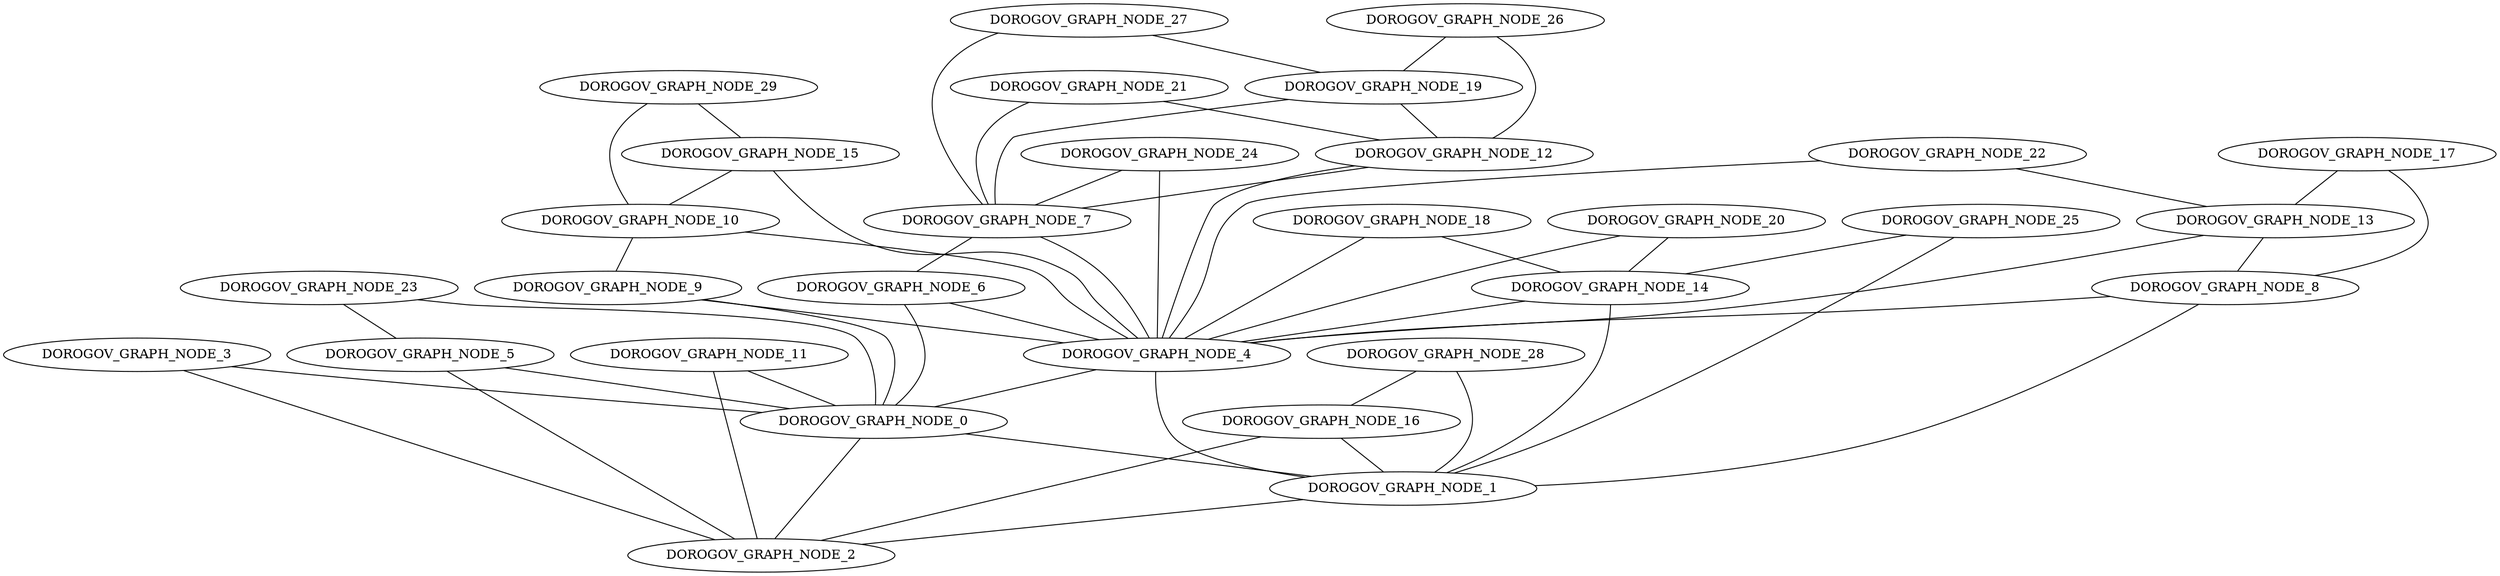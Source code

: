 graph DOROGOV_GRAPH{
DOROGOV_GRAPH_NODE_0 -- DOROGOV_GRAPH_NODE_1;
DOROGOV_GRAPH_NODE_1 -- DOROGOV_GRAPH_NODE_2;
DOROGOV_GRAPH_NODE_2 -- DOROGOV_GRAPH_NODE_0;
DOROGOV_GRAPH_NODE_3 -- DOROGOV_GRAPH_NODE_2;
DOROGOV_GRAPH_NODE_3 -- DOROGOV_GRAPH_NODE_0;
DOROGOV_GRAPH_NODE_4 -- DOROGOV_GRAPH_NODE_0;
DOROGOV_GRAPH_NODE_4 -- DOROGOV_GRAPH_NODE_1;
DOROGOV_GRAPH_NODE_5 -- DOROGOV_GRAPH_NODE_2;
DOROGOV_GRAPH_NODE_5 -- DOROGOV_GRAPH_NODE_0;
DOROGOV_GRAPH_NODE_6 -- DOROGOV_GRAPH_NODE_4;
DOROGOV_GRAPH_NODE_6 -- DOROGOV_GRAPH_NODE_0;
DOROGOV_GRAPH_NODE_7 -- DOROGOV_GRAPH_NODE_6;
DOROGOV_GRAPH_NODE_7 -- DOROGOV_GRAPH_NODE_4;
DOROGOV_GRAPH_NODE_8 -- DOROGOV_GRAPH_NODE_4;
DOROGOV_GRAPH_NODE_8 -- DOROGOV_GRAPH_NODE_1;
DOROGOV_GRAPH_NODE_9 -- DOROGOV_GRAPH_NODE_4;
DOROGOV_GRAPH_NODE_9 -- DOROGOV_GRAPH_NODE_0;
DOROGOV_GRAPH_NODE_10 -- DOROGOV_GRAPH_NODE_9;
DOROGOV_GRAPH_NODE_10 -- DOROGOV_GRAPH_NODE_4;
DOROGOV_GRAPH_NODE_11 -- DOROGOV_GRAPH_NODE_2;
DOROGOV_GRAPH_NODE_11 -- DOROGOV_GRAPH_NODE_0;
DOROGOV_GRAPH_NODE_12 -- DOROGOV_GRAPH_NODE_7;
DOROGOV_GRAPH_NODE_12 -- DOROGOV_GRAPH_NODE_4;
DOROGOV_GRAPH_NODE_13 -- DOROGOV_GRAPH_NODE_8;
DOROGOV_GRAPH_NODE_13 -- DOROGOV_GRAPH_NODE_4;
DOROGOV_GRAPH_NODE_14 -- DOROGOV_GRAPH_NODE_4;
DOROGOV_GRAPH_NODE_14 -- DOROGOV_GRAPH_NODE_1;
DOROGOV_GRAPH_NODE_15 -- DOROGOV_GRAPH_NODE_10;
DOROGOV_GRAPH_NODE_15 -- DOROGOV_GRAPH_NODE_4;
DOROGOV_GRAPH_NODE_16 -- DOROGOV_GRAPH_NODE_1;
DOROGOV_GRAPH_NODE_16 -- DOROGOV_GRAPH_NODE_2;
DOROGOV_GRAPH_NODE_17 -- DOROGOV_GRAPH_NODE_13;
DOROGOV_GRAPH_NODE_17 -- DOROGOV_GRAPH_NODE_8;
DOROGOV_GRAPH_NODE_18 -- DOROGOV_GRAPH_NODE_14;
DOROGOV_GRAPH_NODE_18 -- DOROGOV_GRAPH_NODE_4;
DOROGOV_GRAPH_NODE_19 -- DOROGOV_GRAPH_NODE_12;
DOROGOV_GRAPH_NODE_19 -- DOROGOV_GRAPH_NODE_7;
DOROGOV_GRAPH_NODE_20 -- DOROGOV_GRAPH_NODE_14;
DOROGOV_GRAPH_NODE_20 -- DOROGOV_GRAPH_NODE_4;
DOROGOV_GRAPH_NODE_21 -- DOROGOV_GRAPH_NODE_12;
DOROGOV_GRAPH_NODE_21 -- DOROGOV_GRAPH_NODE_7;
DOROGOV_GRAPH_NODE_22 -- DOROGOV_GRAPH_NODE_13;
DOROGOV_GRAPH_NODE_22 -- DOROGOV_GRAPH_NODE_4;
DOROGOV_GRAPH_NODE_23 -- DOROGOV_GRAPH_NODE_5;
DOROGOV_GRAPH_NODE_23 -- DOROGOV_GRAPH_NODE_0;
DOROGOV_GRAPH_NODE_24 -- DOROGOV_GRAPH_NODE_7;
DOROGOV_GRAPH_NODE_24 -- DOROGOV_GRAPH_NODE_4;
DOROGOV_GRAPH_NODE_25 -- DOROGOV_GRAPH_NODE_14;
DOROGOV_GRAPH_NODE_25 -- DOROGOV_GRAPH_NODE_1;
DOROGOV_GRAPH_NODE_26 -- DOROGOV_GRAPH_NODE_19;
DOROGOV_GRAPH_NODE_26 -- DOROGOV_GRAPH_NODE_12;
DOROGOV_GRAPH_NODE_27 -- DOROGOV_GRAPH_NODE_19;
DOROGOV_GRAPH_NODE_27 -- DOROGOV_GRAPH_NODE_7;
DOROGOV_GRAPH_NODE_28 -- DOROGOV_GRAPH_NODE_16;
DOROGOV_GRAPH_NODE_28 -- DOROGOV_GRAPH_NODE_1;
DOROGOV_GRAPH_NODE_29 -- DOROGOV_GRAPH_NODE_15;
DOROGOV_GRAPH_NODE_29 -- DOROGOV_GRAPH_NODE_10;
}
